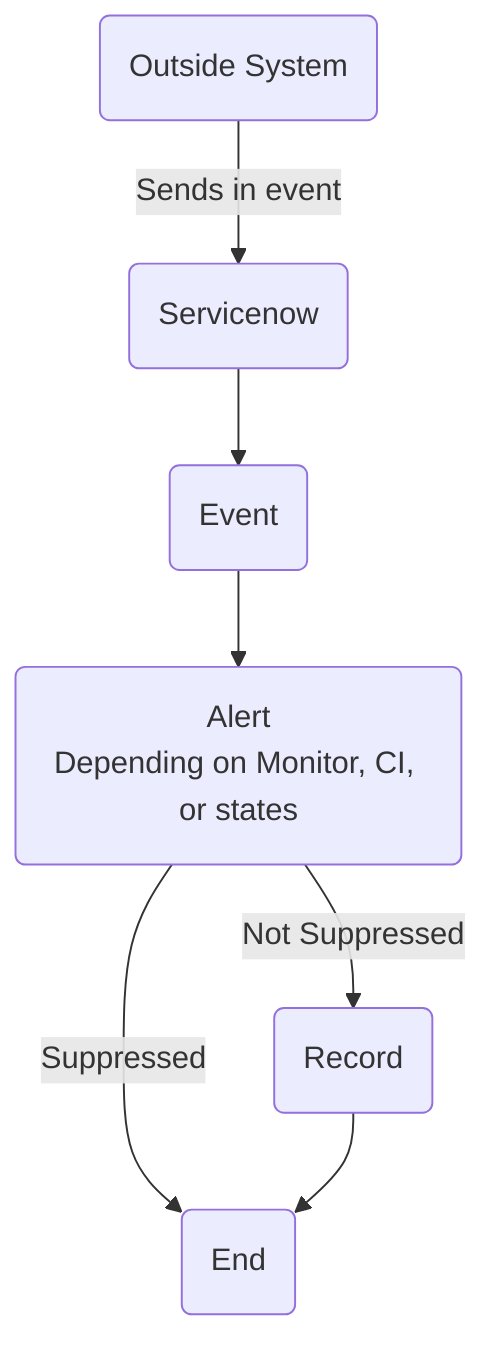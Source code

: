 graph TD
  OS(Outside System)
  SN(Servicenow)
  SE(Event)
  SA(<center>Alert<br/>Depending on Monitor, CI, or states</center>)
  SR(Record)
  E0(End)

  OS--Sends in event-->SN
  SN-->SE
  SE-->SA
  SA--Suppressed-->E0
  SA--Not Suppressed-->SR
  SR-->E0